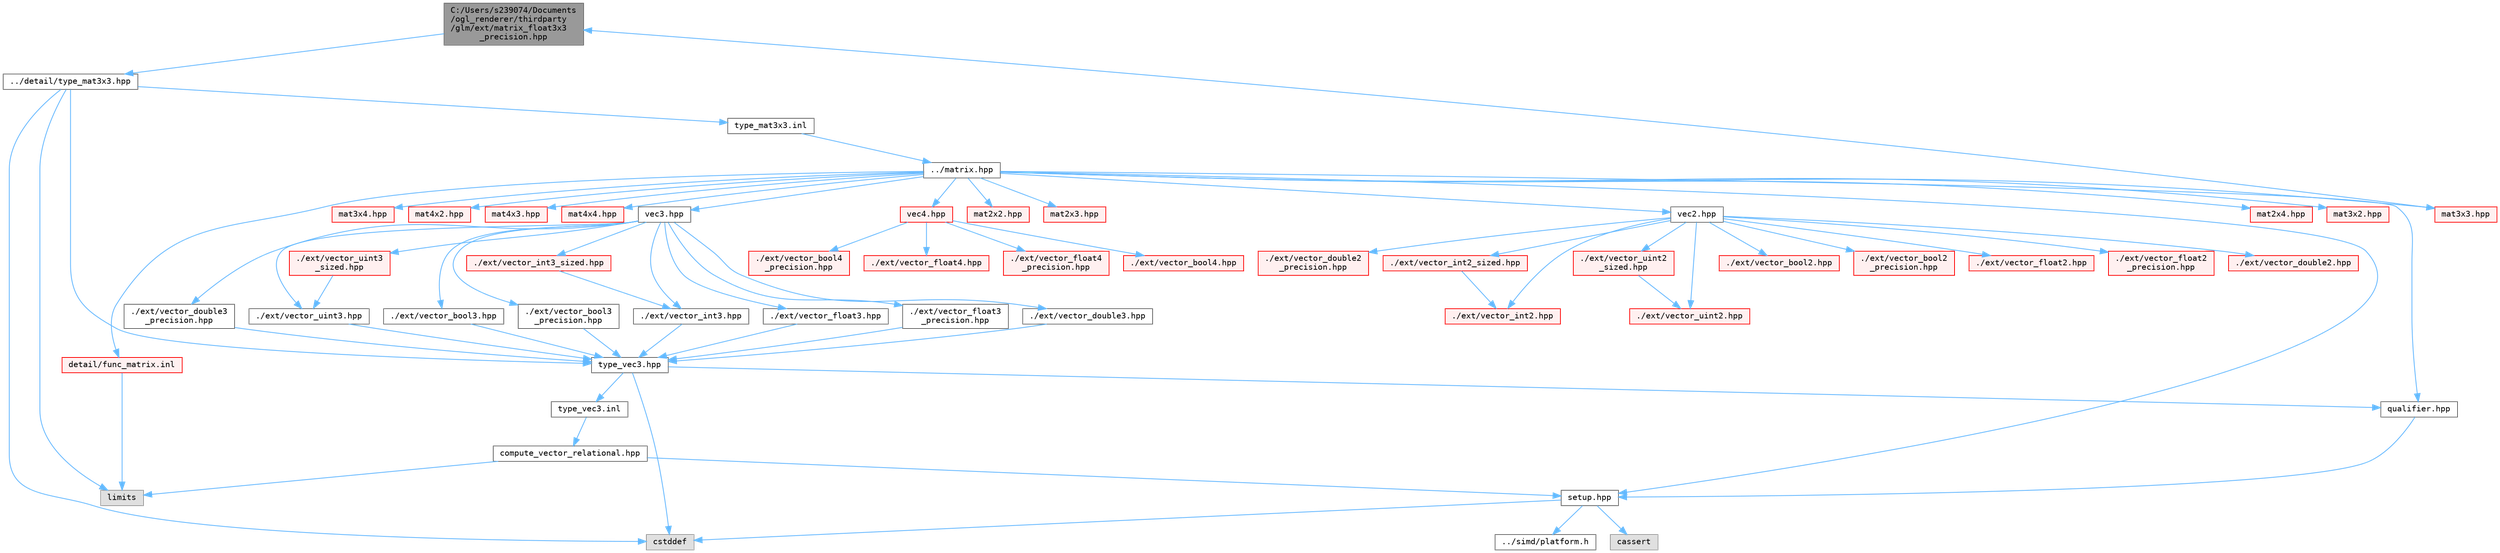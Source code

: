 digraph "C:/Users/s239074/Documents/ogl_renderer/thirdparty/glm/ext/matrix_float3x3_precision.hpp"
{
 // LATEX_PDF_SIZE
  bgcolor="transparent";
  edge [fontname=Terminal,fontsize=10,labelfontname=Helvetica,labelfontsize=10];
  node [fontname=Terminal,fontsize=10,shape=box,height=0.2,width=0.4];
  Node1 [label="C:/Users/s239074/Documents\l/ogl_renderer/thirdparty\l/glm/ext/matrix_float3x3\l_precision.hpp",height=0.2,width=0.4,color="gray40", fillcolor="grey60", style="filled", fontcolor="black",tooltip=" "];
  Node1 -> Node2 [color="steelblue1",style="solid"];
  Node2 [label="../detail/type_mat3x3.hpp",height=0.2,width=0.4,color="grey40", fillcolor="white", style="filled",URL="$type__mat3x3_8hpp.html",tooltip=" "];
  Node2 -> Node3 [color="steelblue1",style="solid"];
  Node3 [label="type_vec3.hpp",height=0.2,width=0.4,color="grey40", fillcolor="white", style="filled",URL="$type__vec3_8hpp.html",tooltip=" "];
  Node3 -> Node4 [color="steelblue1",style="solid"];
  Node4 [label="qualifier.hpp",height=0.2,width=0.4,color="grey40", fillcolor="white", style="filled",URL="$qualifier_8hpp.html",tooltip=" "];
  Node4 -> Node5 [color="steelblue1",style="solid"];
  Node5 [label="setup.hpp",height=0.2,width=0.4,color="grey40", fillcolor="white", style="filled",URL="$setup_8hpp.html",tooltip=" "];
  Node5 -> Node6 [color="steelblue1",style="solid"];
  Node6 [label="cassert",height=0.2,width=0.4,color="grey60", fillcolor="#E0E0E0", style="filled",tooltip=" "];
  Node5 -> Node7 [color="steelblue1",style="solid"];
  Node7 [label="cstddef",height=0.2,width=0.4,color="grey60", fillcolor="#E0E0E0", style="filled",tooltip=" "];
  Node5 -> Node8 [color="steelblue1",style="solid"];
  Node8 [label="../simd/platform.h",height=0.2,width=0.4,color="grey40", fillcolor="white", style="filled",URL="$platform_8h.html",tooltip=" "];
  Node3 -> Node7 [color="steelblue1",style="solid"];
  Node3 -> Node9 [color="steelblue1",style="solid"];
  Node9 [label="type_vec3.inl",height=0.2,width=0.4,color="grey40", fillcolor="white", style="filled",URL="$type__vec3_8inl.html",tooltip=" "];
  Node9 -> Node10 [color="steelblue1",style="solid"];
  Node10 [label="compute_vector_relational.hpp",height=0.2,width=0.4,color="grey40", fillcolor="white", style="filled",URL="$compute__vector__relational_8hpp.html",tooltip=" "];
  Node10 -> Node5 [color="steelblue1",style="solid"];
  Node10 -> Node11 [color="steelblue1",style="solid"];
  Node11 [label="limits",height=0.2,width=0.4,color="grey60", fillcolor="#E0E0E0", style="filled",tooltip=" "];
  Node2 -> Node11 [color="steelblue1",style="solid"];
  Node2 -> Node7 [color="steelblue1",style="solid"];
  Node2 -> Node12 [color="steelblue1",style="solid"];
  Node12 [label="type_mat3x3.inl",height=0.2,width=0.4,color="grey40", fillcolor="white", style="filled",URL="$type__mat3x3_8inl.html",tooltip=" "];
  Node12 -> Node13 [color="steelblue1",style="solid"];
  Node13 [label="../matrix.hpp",height=0.2,width=0.4,color="grey40", fillcolor="white", style="filled",URL="$matrix_8hpp.html",tooltip=" "];
  Node13 -> Node4 [color="steelblue1",style="solid"];
  Node13 -> Node5 [color="steelblue1",style="solid"];
  Node13 -> Node14 [color="steelblue1",style="solid"];
  Node14 [label="vec2.hpp",height=0.2,width=0.4,color="grey40", fillcolor="white", style="filled",URL="$vec2_8hpp.html",tooltip=" "];
  Node14 -> Node15 [color="steelblue1",style="solid"];
  Node15 [label="./ext/vector_bool2.hpp",height=0.2,width=0.4,color="red", fillcolor="#FFF0F0", style="filled",URL="$vector__bool2_8hpp.html",tooltip=" "];
  Node14 -> Node18 [color="steelblue1",style="solid"];
  Node18 [label="./ext/vector_bool2\l_precision.hpp",height=0.2,width=0.4,color="red", fillcolor="#FFF0F0", style="filled",URL="$vector__bool2__precision_8hpp.html",tooltip=" "];
  Node14 -> Node19 [color="steelblue1",style="solid"];
  Node19 [label="./ext/vector_float2.hpp",height=0.2,width=0.4,color="red", fillcolor="#FFF0F0", style="filled",URL="$vector__float2_8hpp.html",tooltip=" "];
  Node14 -> Node20 [color="steelblue1",style="solid"];
  Node20 [label="./ext/vector_float2\l_precision.hpp",height=0.2,width=0.4,color="red", fillcolor="#FFF0F0", style="filled",URL="$vector__float2__precision_8hpp.html",tooltip=" "];
  Node14 -> Node21 [color="steelblue1",style="solid"];
  Node21 [label="./ext/vector_double2.hpp",height=0.2,width=0.4,color="red", fillcolor="#FFF0F0", style="filled",URL="$vector__double2_8hpp.html",tooltip=" "];
  Node14 -> Node22 [color="steelblue1",style="solid"];
  Node22 [label="./ext/vector_double2\l_precision.hpp",height=0.2,width=0.4,color="red", fillcolor="#FFF0F0", style="filled",URL="$vector__double2__precision_8hpp.html",tooltip=" "];
  Node14 -> Node23 [color="steelblue1",style="solid"];
  Node23 [label="./ext/vector_int2.hpp",height=0.2,width=0.4,color="red", fillcolor="#FFF0F0", style="filled",URL="$vector__int2_8hpp.html",tooltip=" "];
  Node14 -> Node24 [color="steelblue1",style="solid"];
  Node24 [label="./ext/vector_int2_sized.hpp",height=0.2,width=0.4,color="red", fillcolor="#FFF0F0", style="filled",URL="$vector__int2__sized_8hpp.html",tooltip=" "];
  Node24 -> Node23 [color="steelblue1",style="solid"];
  Node14 -> Node26 [color="steelblue1",style="solid"];
  Node26 [label="./ext/vector_uint2.hpp",height=0.2,width=0.4,color="red", fillcolor="#FFF0F0", style="filled",URL="$vector__uint2_8hpp.html",tooltip=" "];
  Node14 -> Node27 [color="steelblue1",style="solid"];
  Node27 [label="./ext/vector_uint2\l_sized.hpp",height=0.2,width=0.4,color="red", fillcolor="#FFF0F0", style="filled",URL="$vector__uint2__sized_8hpp.html",tooltip=" "];
  Node27 -> Node26 [color="steelblue1",style="solid"];
  Node13 -> Node29 [color="steelblue1",style="solid"];
  Node29 [label="vec3.hpp",height=0.2,width=0.4,color="grey40", fillcolor="white", style="filled",URL="$vec3_8hpp.html",tooltip=" "];
  Node29 -> Node30 [color="steelblue1",style="solid"];
  Node30 [label="./ext/vector_bool3.hpp",height=0.2,width=0.4,color="grey40", fillcolor="white", style="filled",URL="$vector__bool3_8hpp.html",tooltip=" "];
  Node30 -> Node3 [color="steelblue1",style="solid"];
  Node29 -> Node31 [color="steelblue1",style="solid"];
  Node31 [label="./ext/vector_bool3\l_precision.hpp",height=0.2,width=0.4,color="grey40", fillcolor="white", style="filled",URL="$vector__bool3__precision_8hpp.html",tooltip=" "];
  Node31 -> Node3 [color="steelblue1",style="solid"];
  Node29 -> Node32 [color="steelblue1",style="solid"];
  Node32 [label="./ext/vector_float3.hpp",height=0.2,width=0.4,color="grey40", fillcolor="white", style="filled",URL="$vector__float3_8hpp.html",tooltip=" "];
  Node32 -> Node3 [color="steelblue1",style="solid"];
  Node29 -> Node33 [color="steelblue1",style="solid"];
  Node33 [label="./ext/vector_float3\l_precision.hpp",height=0.2,width=0.4,color="grey40", fillcolor="white", style="filled",URL="$vector__float3__precision_8hpp.html",tooltip=" "];
  Node33 -> Node3 [color="steelblue1",style="solid"];
  Node29 -> Node34 [color="steelblue1",style="solid"];
  Node34 [label="./ext/vector_double3.hpp",height=0.2,width=0.4,color="grey40", fillcolor="white", style="filled",URL="$vector__double3_8hpp.html",tooltip=" "];
  Node34 -> Node3 [color="steelblue1",style="solid"];
  Node29 -> Node35 [color="steelblue1",style="solid"];
  Node35 [label="./ext/vector_double3\l_precision.hpp",height=0.2,width=0.4,color="grey40", fillcolor="white", style="filled",URL="$vector__double3__precision_8hpp.html",tooltip=" "];
  Node35 -> Node3 [color="steelblue1",style="solid"];
  Node29 -> Node36 [color="steelblue1",style="solid"];
  Node36 [label="./ext/vector_int3.hpp",height=0.2,width=0.4,color="grey40", fillcolor="white", style="filled",URL="$vector__int3_8hpp.html",tooltip=" "];
  Node36 -> Node3 [color="steelblue1",style="solid"];
  Node29 -> Node37 [color="steelblue1",style="solid"];
  Node37 [label="./ext/vector_int3_sized.hpp",height=0.2,width=0.4,color="red", fillcolor="#FFF0F0", style="filled",URL="$vector__int3__sized_8hpp.html",tooltip=" "];
  Node37 -> Node36 [color="steelblue1",style="solid"];
  Node29 -> Node38 [color="steelblue1",style="solid"];
  Node38 [label="./ext/vector_uint3.hpp",height=0.2,width=0.4,color="grey40", fillcolor="white", style="filled",URL="$vector__uint3_8hpp.html",tooltip=" "];
  Node38 -> Node3 [color="steelblue1",style="solid"];
  Node29 -> Node39 [color="steelblue1",style="solid"];
  Node39 [label="./ext/vector_uint3\l_sized.hpp",height=0.2,width=0.4,color="red", fillcolor="#FFF0F0", style="filled",URL="$vector__uint3__sized_8hpp.html",tooltip=" "];
  Node39 -> Node38 [color="steelblue1",style="solid"];
  Node13 -> Node40 [color="steelblue1",style="solid"];
  Node40 [label="vec4.hpp",height=0.2,width=0.4,color="red", fillcolor="#FFF0F0", style="filled",URL="$vec4_8hpp.html",tooltip=" "];
  Node40 -> Node41 [color="steelblue1",style="solid"];
  Node41 [label="./ext/vector_bool4.hpp",height=0.2,width=0.4,color="red", fillcolor="#FFF0F0", style="filled",URL="$vector__bool4_8hpp.html",tooltip=" "];
  Node40 -> Node44 [color="steelblue1",style="solid"];
  Node44 [label="./ext/vector_bool4\l_precision.hpp",height=0.2,width=0.4,color="red", fillcolor="#FFF0F0", style="filled",URL="$vector__bool4__precision_8hpp.html",tooltip=" "];
  Node40 -> Node45 [color="steelblue1",style="solid"];
  Node45 [label="./ext/vector_float4.hpp",height=0.2,width=0.4,color="red", fillcolor="#FFF0F0", style="filled",URL="$vector__float4_8hpp.html",tooltip=" "];
  Node40 -> Node46 [color="steelblue1",style="solid"];
  Node46 [label="./ext/vector_float4\l_precision.hpp",height=0.2,width=0.4,color="red", fillcolor="#FFF0F0", style="filled",URL="$vector__float4__precision_8hpp.html",tooltip=" "];
  Node13 -> Node53 [color="steelblue1",style="solid"];
  Node53 [label="mat2x2.hpp",height=0.2,width=0.4,color="red", fillcolor="#FFF0F0", style="filled",URL="$mat2x2_8hpp.html",tooltip=" "];
  Node13 -> Node60 [color="steelblue1",style="solid"];
  Node60 [label="mat2x3.hpp",height=0.2,width=0.4,color="red", fillcolor="#FFF0F0", style="filled",URL="$mat2x3_8hpp.html",tooltip=" "];
  Node13 -> Node67 [color="steelblue1",style="solid"];
  Node67 [label="mat2x4.hpp",height=0.2,width=0.4,color="red", fillcolor="#FFF0F0", style="filled",URL="$mat2x4_8hpp.html",tooltip=" "];
  Node13 -> Node74 [color="steelblue1",style="solid"];
  Node74 [label="mat3x2.hpp",height=0.2,width=0.4,color="red", fillcolor="#FFF0F0", style="filled",URL="$mat3x2_8hpp.html",tooltip=" "];
  Node13 -> Node81 [color="steelblue1",style="solid"];
  Node81 [label="mat3x3.hpp",height=0.2,width=0.4,color="red", fillcolor="#FFF0F0", style="filled",URL="$mat3x3_8hpp.html",tooltip=" "];
  Node81 -> Node1 [color="steelblue1",style="solid"];
  Node13 -> Node85 [color="steelblue1",style="solid"];
  Node85 [label="mat3x4.hpp",height=0.2,width=0.4,color="red", fillcolor="#FFF0F0", style="filled",URL="$mat3x4_8hpp.html",tooltip=" "];
  Node13 -> Node92 [color="steelblue1",style="solid"];
  Node92 [label="mat4x2.hpp",height=0.2,width=0.4,color="red", fillcolor="#FFF0F0", style="filled",URL="$mat4x2_8hpp.html",tooltip=" "];
  Node13 -> Node99 [color="steelblue1",style="solid"];
  Node99 [label="mat4x3.hpp",height=0.2,width=0.4,color="red", fillcolor="#FFF0F0", style="filled",URL="$mat4x3_8hpp.html",tooltip=" "];
  Node13 -> Node106 [color="steelblue1",style="solid"];
  Node106 [label="mat4x4.hpp",height=0.2,width=0.4,color="red", fillcolor="#FFF0F0", style="filled",URL="$mat4x4_8hpp.html",tooltip=" "];
  Node13 -> Node113 [color="steelblue1",style="solid"];
  Node113 [label="detail/func_matrix.inl",height=0.2,width=0.4,color="red", fillcolor="#FFF0F0", style="filled",URL="$func__matrix_8inl.html",tooltip=" "];
  Node113 -> Node11 [color="steelblue1",style="solid"];
}

